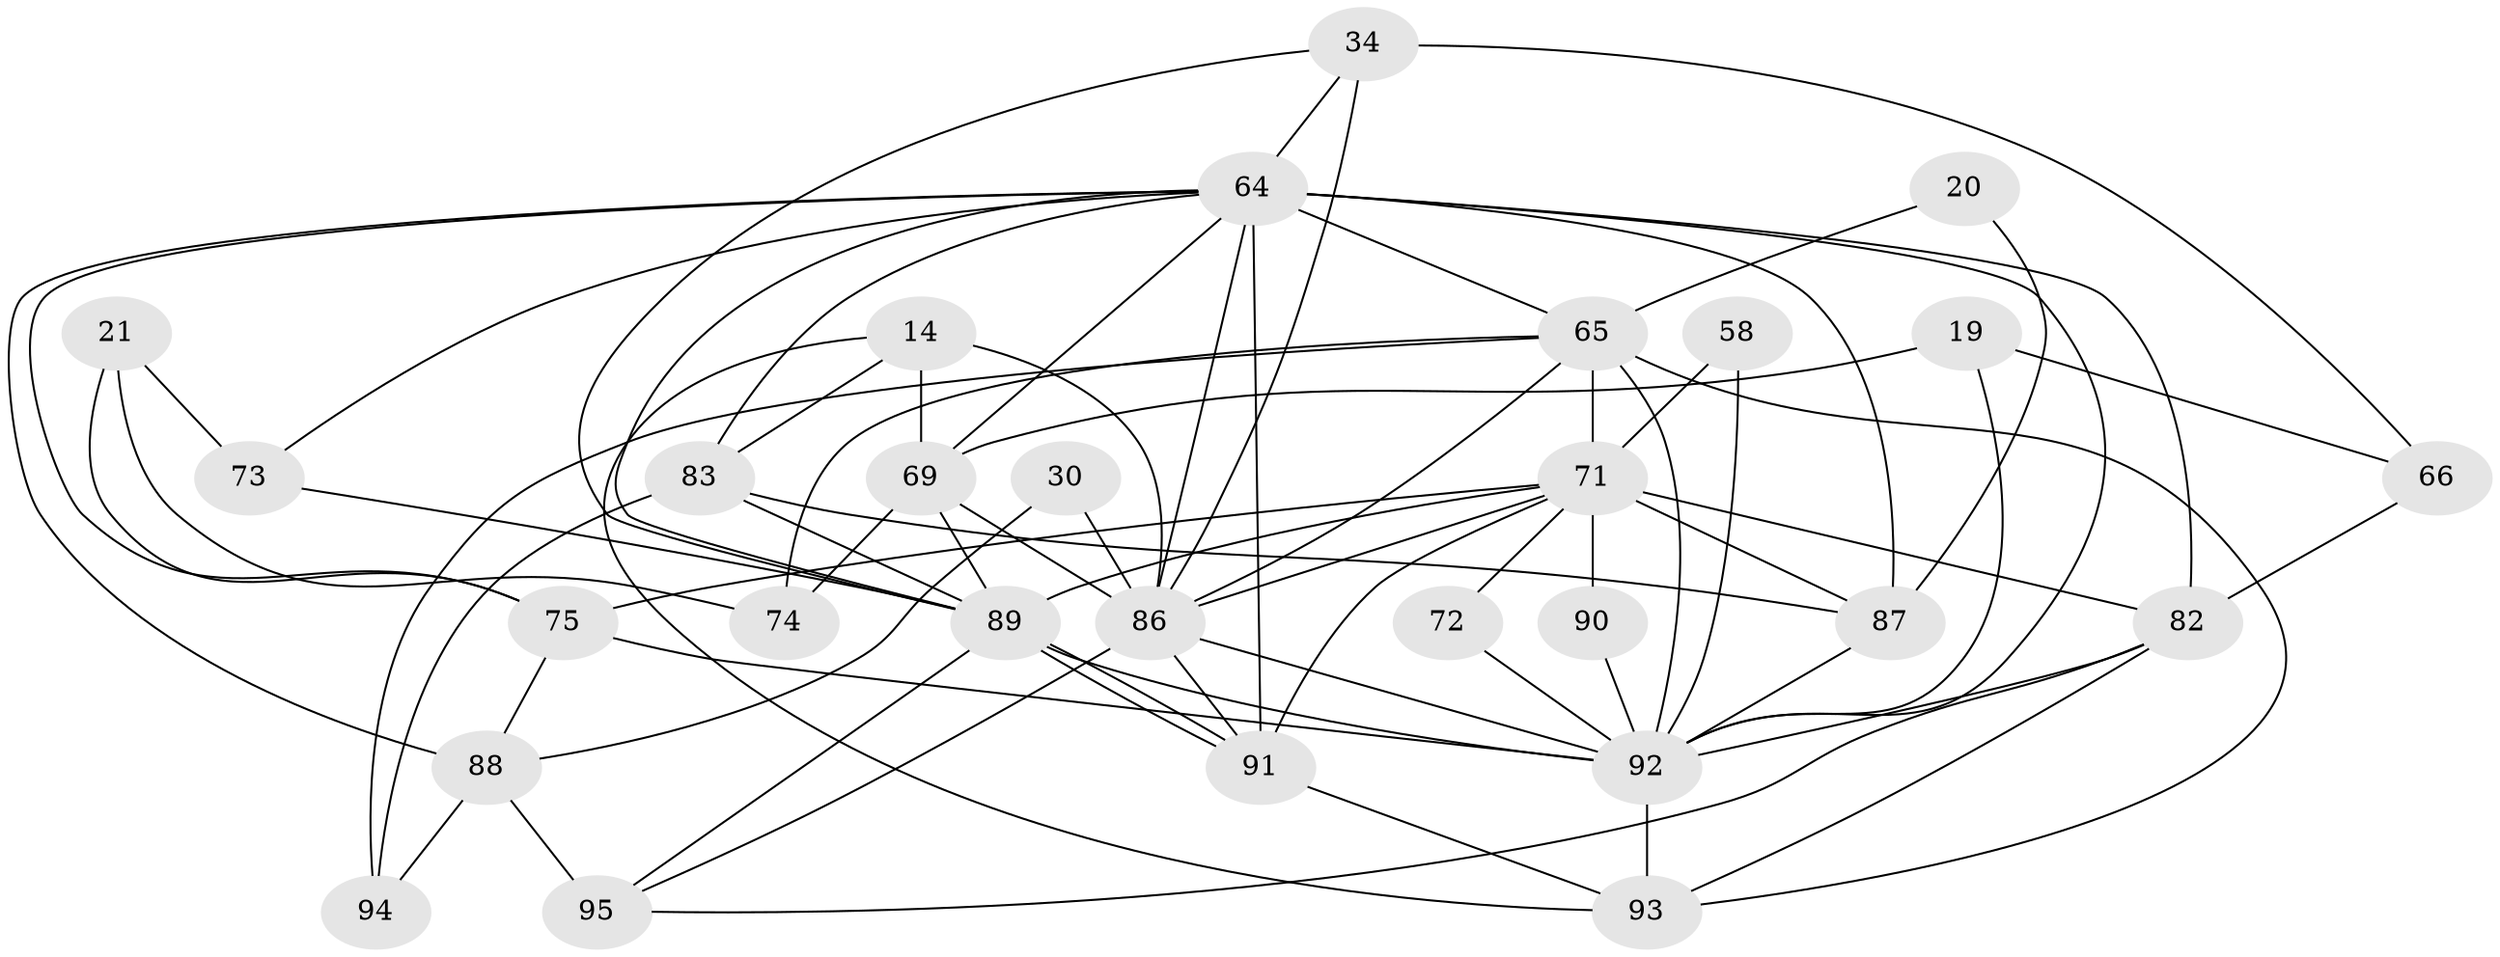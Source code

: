 // original degree distribution, {3: 0.3368421052631579, 6: 0.14736842105263157, 5: 0.17894736842105263, 4: 0.21052631578947367, 8: 0.010526315789473684, 2: 0.10526315789473684, 7: 0.010526315789473684}
// Generated by graph-tools (version 1.1) at 2025/53/03/04/25 21:53:01]
// undirected, 28 vertices, 73 edges
graph export_dot {
graph [start="1"]
  node [color=gray90,style=filled];
  14 [super="+4"];
  19;
  20;
  21;
  30;
  34 [super="+29"];
  58;
  64 [super="+2+37+57+60"];
  65 [super="+13+59+46"];
  66;
  69 [super="+56+24"];
  71 [super="+51"];
  72;
  73 [super="+11+67"];
  74 [super="+70"];
  75 [super="+62"];
  82 [super="+63"];
  83 [super="+79"];
  86 [super="+44+76+85"];
  87 [super="+22"];
  88 [super="+52"];
  89 [super="+1+84+23"];
  90 [super="+68"];
  91 [super="+42+77"];
  92 [super="+49+80+81"];
  93 [super="+50+47"];
  94 [super="+54"];
  95;
  14 -- 93 [weight=2];
  14 -- 83;
  14 -- 86 [weight=3];
  14 -- 69;
  19 -- 66;
  19 -- 92 [weight=3];
  19 -- 69;
  20 -- 65;
  20 -- 87;
  21 -- 74;
  21 -- 75 [weight=2];
  21 -- 73;
  30 -- 88;
  30 -- 86;
  34 -- 66 [weight=2];
  34 -- 89;
  34 -- 64;
  34 -- 86;
  58 -- 71 [weight=2];
  58 -- 92;
  64 -- 89;
  64 -- 87 [weight=4];
  64 -- 88;
  64 -- 75;
  64 -- 82 [weight=3];
  64 -- 65;
  64 -- 73 [weight=2];
  64 -- 83;
  64 -- 92 [weight=3];
  64 -- 91;
  64 -- 86 [weight=6];
  64 -- 69;
  65 -- 94 [weight=2];
  65 -- 92 [weight=2];
  65 -- 86 [weight=3];
  65 -- 74;
  65 -- 71;
  65 -- 93 [weight=3];
  66 -- 82;
  69 -- 89;
  69 -- 74;
  69 -- 86 [weight=2];
  71 -- 91 [weight=3];
  71 -- 90;
  71 -- 72 [weight=2];
  71 -- 75 [weight=2];
  71 -- 82;
  71 -- 87;
  71 -- 89;
  71 -- 86 [weight=3];
  72 -- 92 [weight=2];
  73 -- 89 [weight=3];
  75 -- 88;
  75 -- 92 [weight=3];
  82 -- 93;
  82 -- 95;
  82 -- 92;
  83 -- 87;
  83 -- 89 [weight=2];
  83 -- 94;
  86 -- 92 [weight=2];
  86 -- 91 [weight=2];
  86 -- 95;
  87 -- 92;
  88 -- 95 [weight=2];
  88 -- 94 [weight=2];
  89 -- 91 [weight=2];
  89 -- 91;
  89 -- 95;
  89 -- 92 [weight=2];
  90 -- 92 [weight=2];
  91 -- 93 [weight=2];
  92 -- 93;
}

